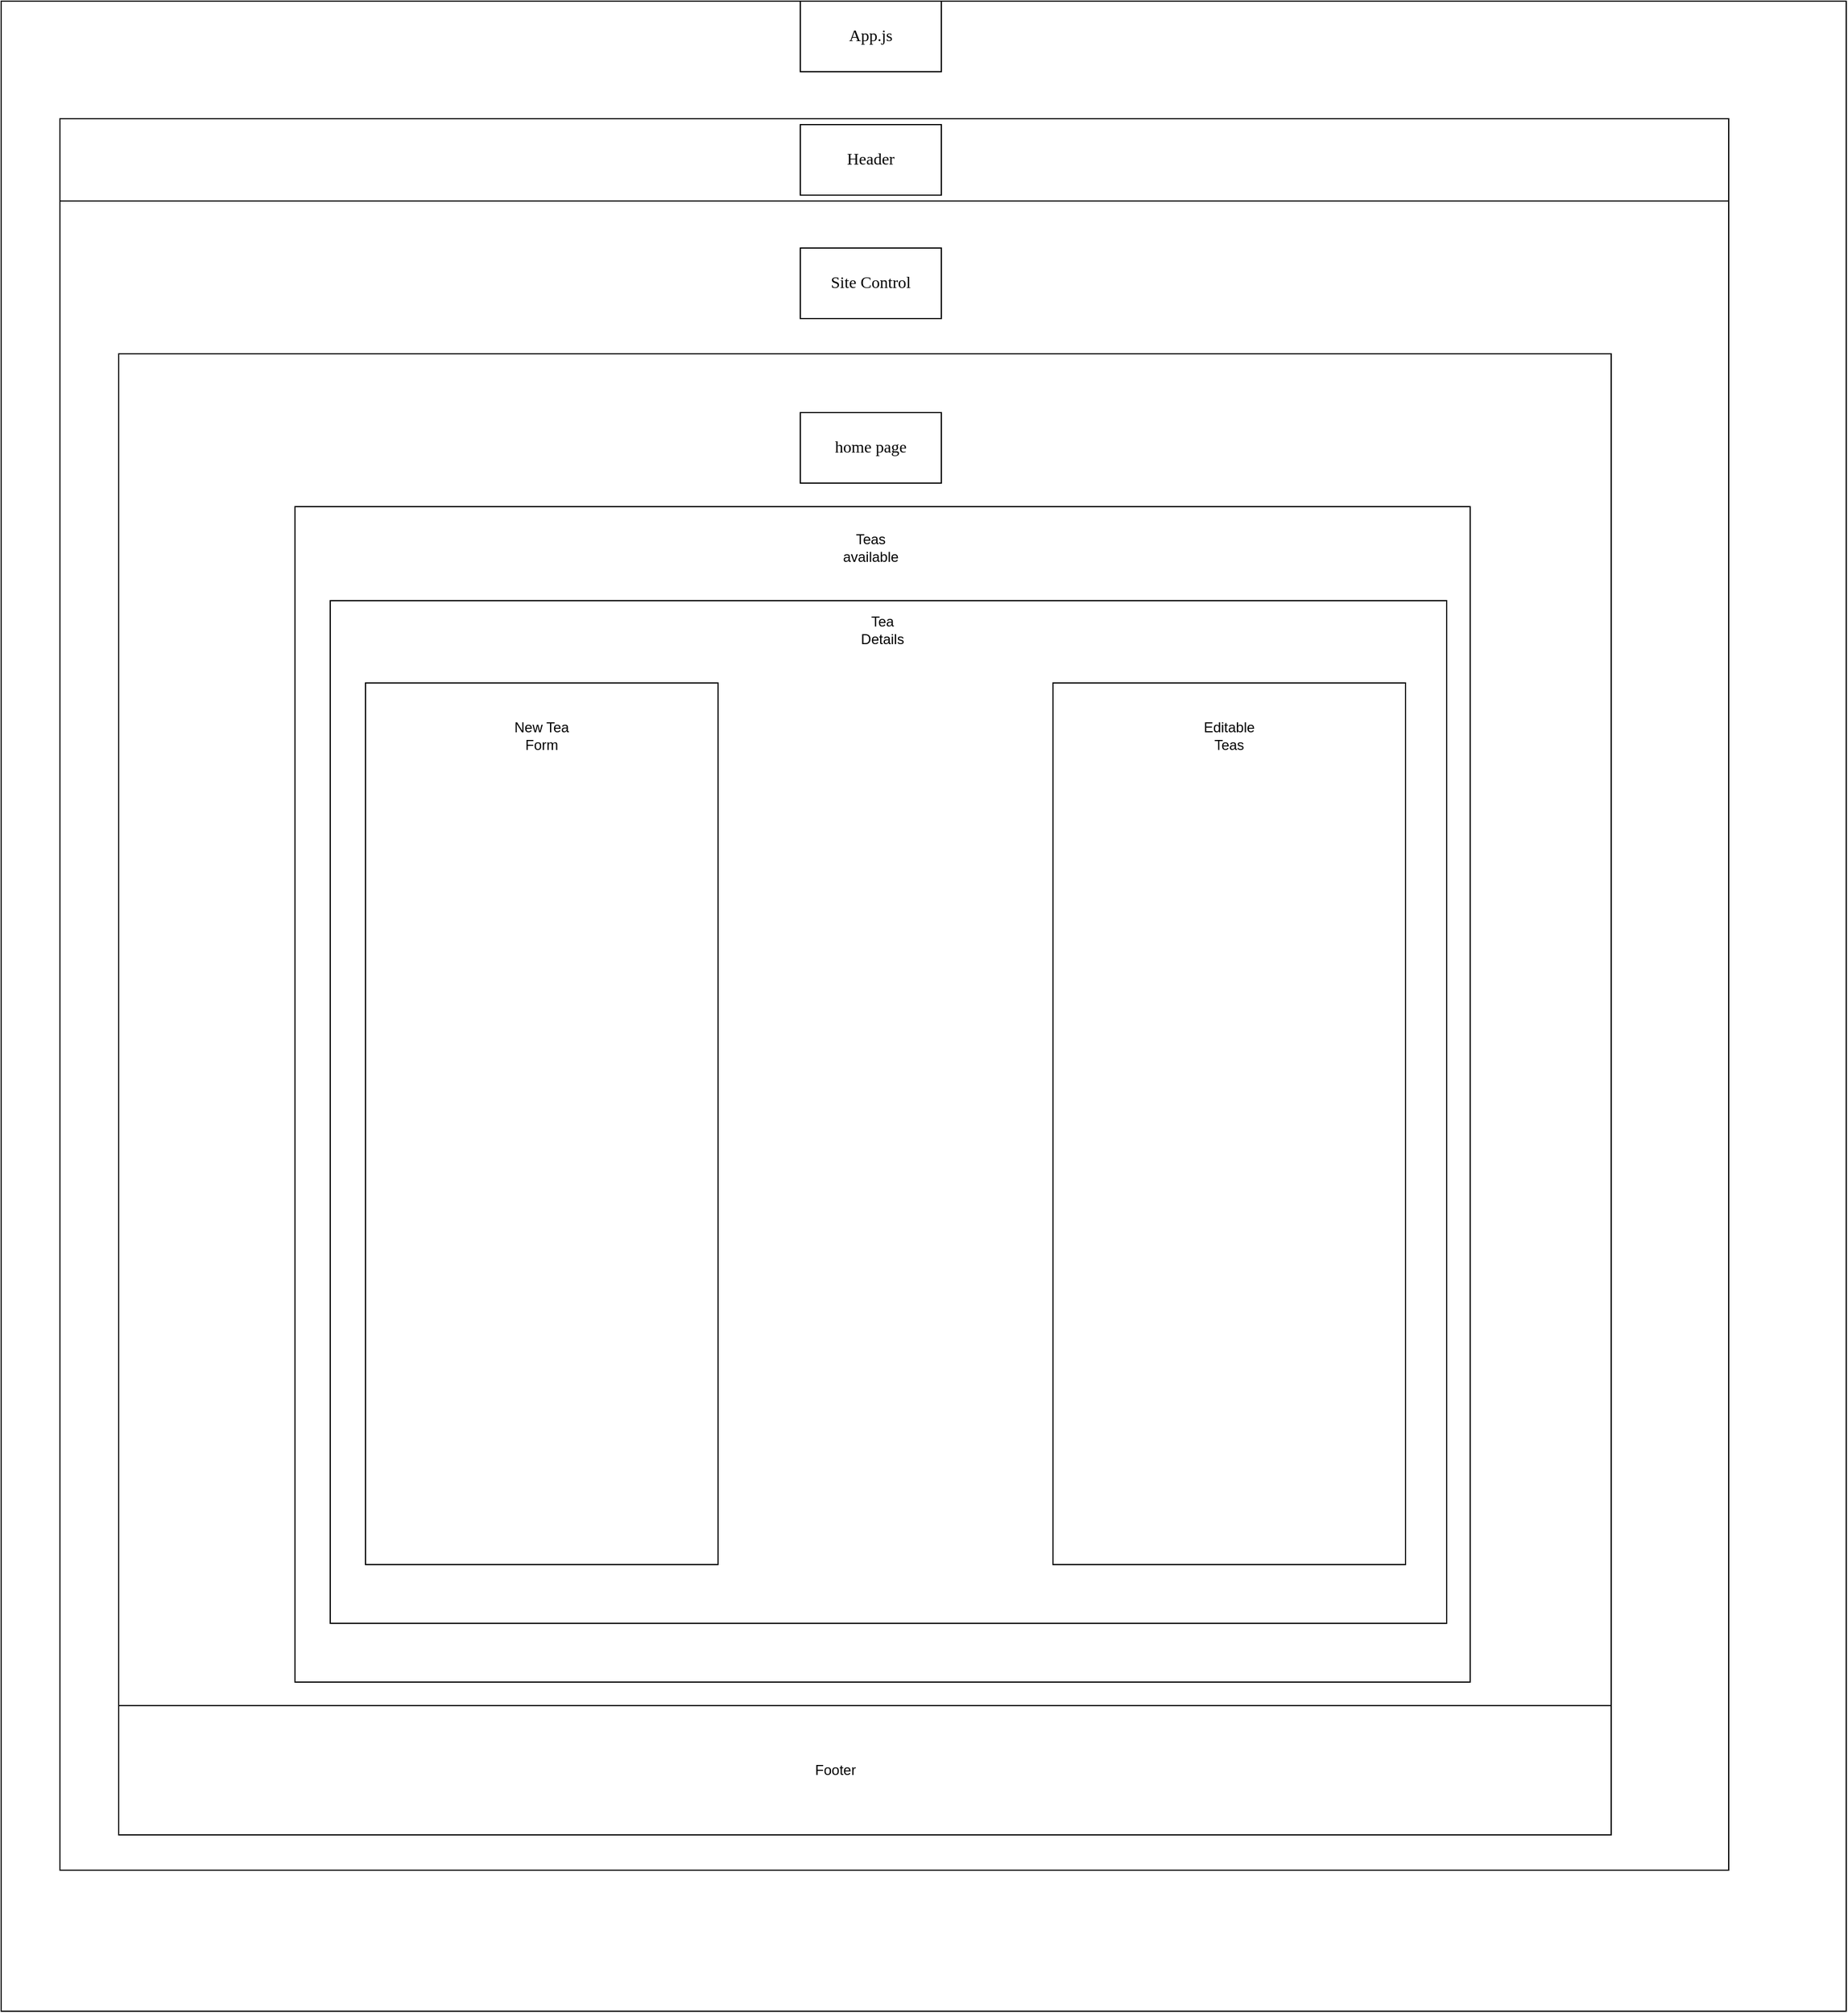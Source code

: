 <?xml version="1.0" encoding="UTF-8"?>
<mxfile version="20.6.0" type="google"><diagram id="8L-91Ab4I0W9ijP9pFJl" name="Page-1"><mxGraphModel dx="1697" dy="988" grid="1" gridSize="10" guides="1" tooltips="1" connect="1" arrows="1" fold="1" page="1" pageScale="1" pageWidth="850" pageHeight="1100" math="0" shadow="0"><root><mxCell id="0"/><mxCell id="1" parent="0"/><mxCell id="elmmBVKak_azgIfN2CWj-34" value="" style="rounded=0;whiteSpace=wrap;html=1;" vertex="1" parent="1"><mxGeometry x="660" y="680" width="940" height="930" as="geometry"/></mxCell><mxCell id="elmmBVKak_azgIfN2CWj-2" value="" style="rounded=0;whiteSpace=wrap;html=1;" vertex="1" parent="1"><mxGeometry x="380" y="200" width="1570" height="1710" as="geometry"/></mxCell><mxCell id="elmmBVKak_azgIfN2CWj-3" value="" style="rounded=0;whiteSpace=wrap;html=1;" vertex="1" parent="1"><mxGeometry x="430" y="300" width="1420" height="70" as="geometry"/></mxCell><mxCell id="elmmBVKak_azgIfN2CWj-4" value="" style="whiteSpace=wrap;html=1;aspect=fixed;" vertex="1" parent="1"><mxGeometry x="430" y="370" width="1420" height="1420" as="geometry"/></mxCell><mxCell id="elmmBVKak_azgIfN2CWj-5" value="App.js" style="rounded=0;whiteSpace=wrap;html=1;fontFamily=Times New Roman;fontSize=14;" vertex="1" parent="1"><mxGeometry x="1060" y="200" width="120" height="60" as="geometry"/></mxCell><mxCell id="elmmBVKak_azgIfN2CWj-6" value="Header" style="rounded=0;whiteSpace=wrap;html=1;fontFamily=Times New Roman;fontSize=14;" vertex="1" parent="1"><mxGeometry x="1060" y="305" width="120" height="60" as="geometry"/></mxCell><mxCell id="elmmBVKak_azgIfN2CWj-7" value="Site Control" style="rounded=0;whiteSpace=wrap;html=1;fontFamily=Times New Roman;fontSize=14;" vertex="1" parent="1"><mxGeometry x="1060" y="410" width="120" height="60" as="geometry"/></mxCell><mxCell id="elmmBVKak_azgIfN2CWj-8" value="" style="rounded=0;whiteSpace=wrap;html=1;fontFamily=Times New Roman;fontSize=14;" vertex="1" parent="1"><mxGeometry x="480" y="650" width="400" height="1000" as="geometry"/></mxCell><mxCell id="elmmBVKak_azgIfN2CWj-9" value="" style="rounded=0;whiteSpace=wrap;html=1;fontFamily=Times New Roman;fontSize=14;" vertex="1" parent="1"><mxGeometry x="480" y="500" width="1270" height="1260" as="geometry"/></mxCell><mxCell id="elmmBVKak_azgIfN2CWj-17" value="home page" style="rounded=0;whiteSpace=wrap;html=1;fontFamily=Times New Roman;fontSize=14;" vertex="1" parent="1"><mxGeometry x="1060" y="550" width="120" height="60" as="geometry"/></mxCell><mxCell id="elmmBVKak_azgIfN2CWj-18" value="" style="whiteSpace=wrap;html=1;aspect=fixed;fontFamily=Times New Roman;fontSize=14;" vertex="1" parent="1"><mxGeometry x="630" y="630" width="1000" height="1000" as="geometry"/></mxCell><mxCell id="elmmBVKak_azgIfN2CWj-25" value="" style="rounded=0;whiteSpace=wrap;html=1;" vertex="1" parent="1"><mxGeometry x="480" y="1650" width="1270" height="110" as="geometry"/></mxCell><mxCell id="elmmBVKak_azgIfN2CWj-26" value="Footer" style="text;html=1;strokeColor=none;fillColor=none;align=center;verticalAlign=middle;whiteSpace=wrap;rounded=0;" vertex="1" parent="1"><mxGeometry x="1060" y="1690" width="60" height="30" as="geometry"/></mxCell><mxCell id="elmmBVKak_azgIfN2CWj-32" value="Teas available" style="text;html=1;strokeColor=none;fillColor=none;align=center;verticalAlign=middle;whiteSpace=wrap;rounded=0;" vertex="1" parent="1"><mxGeometry x="1090" y="650" width="60" height="30" as="geometry"/></mxCell><mxCell id="elmmBVKak_azgIfN2CWj-35" value="" style="rounded=0;whiteSpace=wrap;html=1;" vertex="1" parent="1"><mxGeometry x="660" y="710" width="950" height="870" as="geometry"/></mxCell><mxCell id="elmmBVKak_azgIfN2CWj-29" value="" style="rounded=0;whiteSpace=wrap;html=1;" vertex="1" parent="1"><mxGeometry x="690" y="780" width="300" height="750" as="geometry"/></mxCell><mxCell id="elmmBVKak_azgIfN2CWj-30" value="" style="rounded=0;whiteSpace=wrap;html=1;" vertex="1" parent="1"><mxGeometry x="1275" y="780" width="300" height="750" as="geometry"/></mxCell><mxCell id="elmmBVKak_azgIfN2CWj-31" value="New Tea Form" style="text;html=1;strokeColor=none;fillColor=none;align=center;verticalAlign=middle;whiteSpace=wrap;rounded=0;" vertex="1" parent="1"><mxGeometry x="810" y="810" width="60" height="30" as="geometry"/></mxCell><mxCell id="elmmBVKak_azgIfN2CWj-33" value="Editable Teas" style="text;html=1;strokeColor=none;fillColor=none;align=center;verticalAlign=middle;whiteSpace=wrap;rounded=0;" vertex="1" parent="1"><mxGeometry x="1395" y="810" width="60" height="30" as="geometry"/></mxCell><mxCell id="elmmBVKak_azgIfN2CWj-36" value="Tea Details" style="text;html=1;strokeColor=none;fillColor=none;align=center;verticalAlign=middle;whiteSpace=wrap;rounded=0;" vertex="1" parent="1"><mxGeometry x="1100" y="720" width="60" height="30" as="geometry"/></mxCell></root></mxGraphModel></diagram></mxfile>